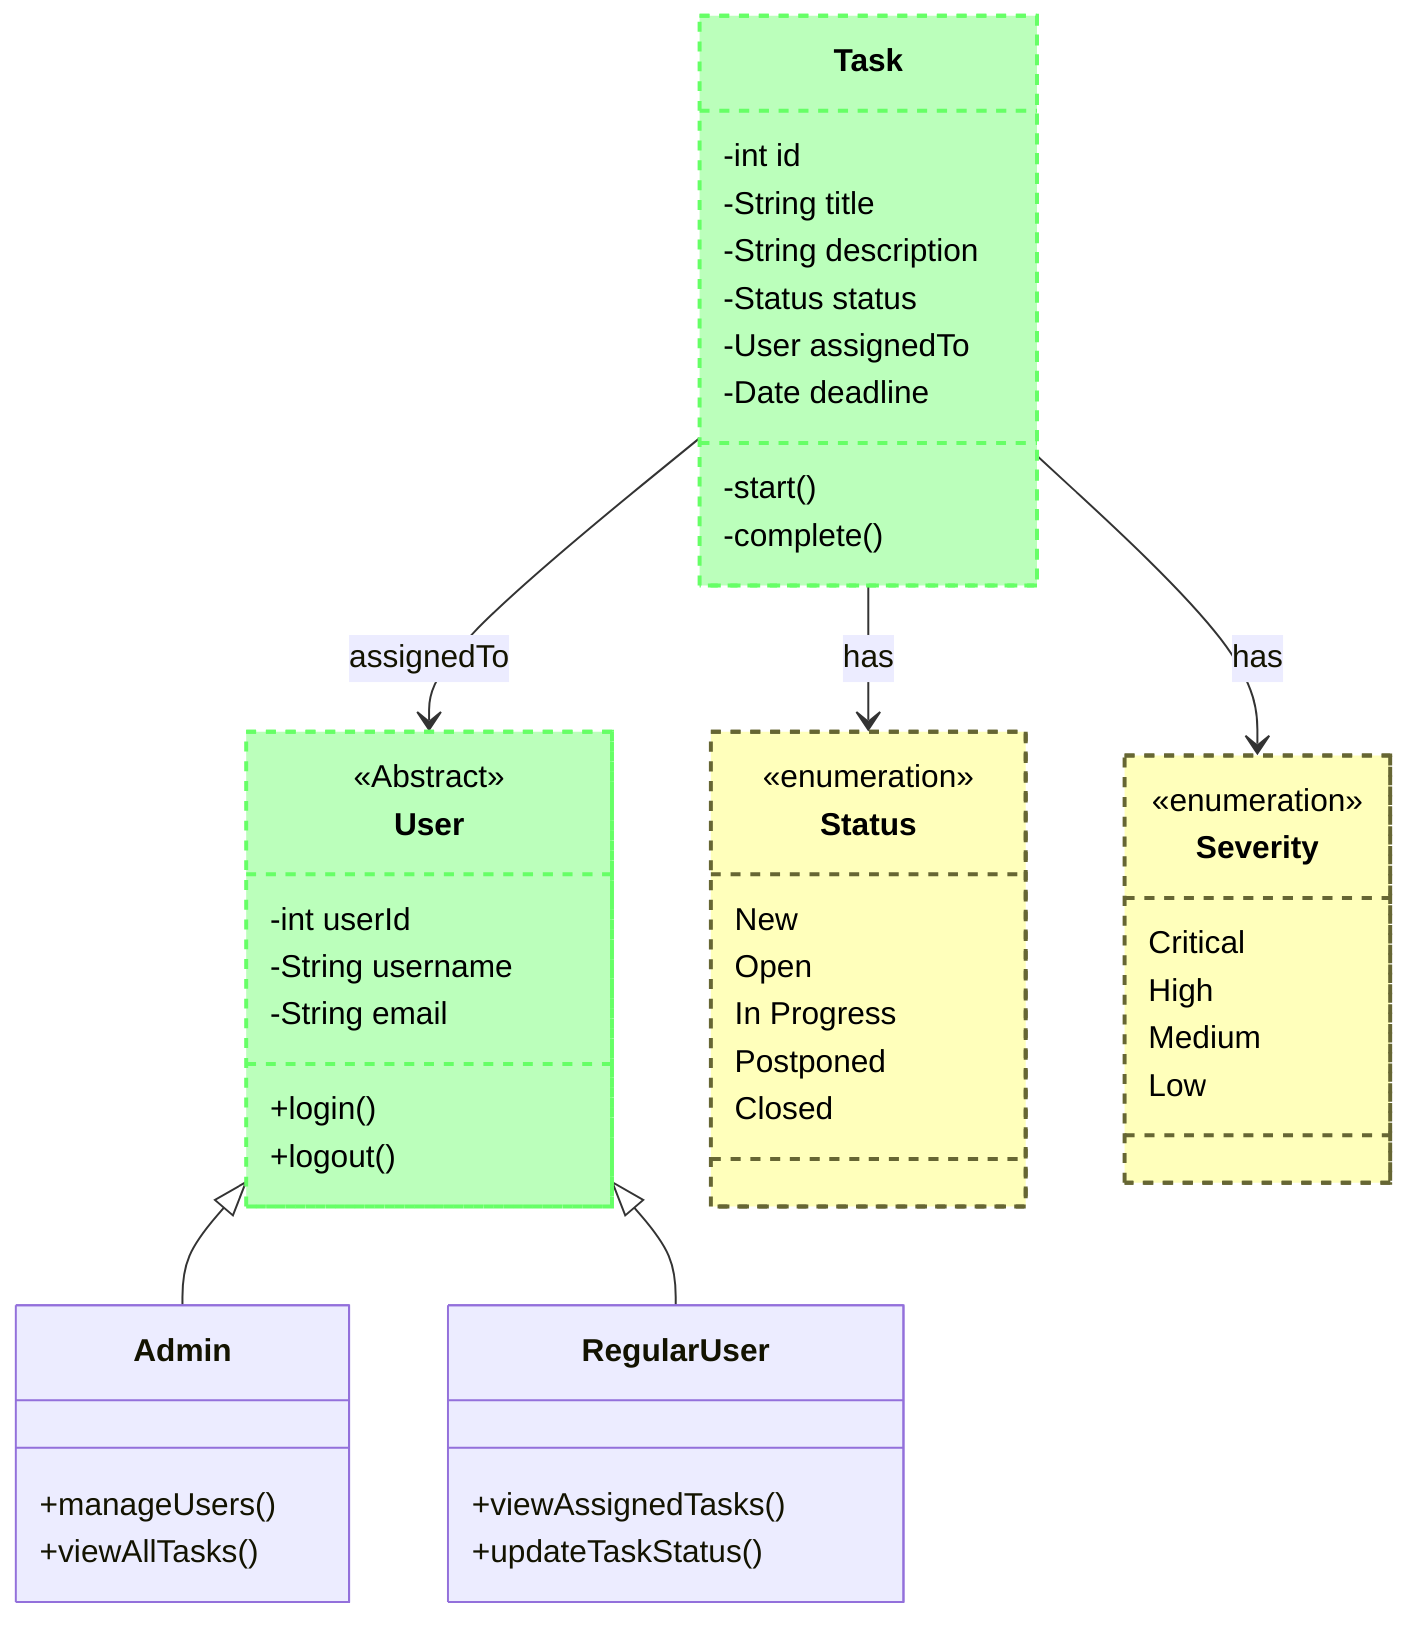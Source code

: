 classDiagram
    class Task {
        -int id
        -String title
        -String description
        -Status status
        -User assignedTo
        -Date deadline
        -start()
        -complete()
    }

    class User {
        -int userId
        -String username
        -String email
        +login()
        +logout()
    }

    class Admin {
        +manageUsers()
        +viewAllTasks()
    }

    class RegularUser {
        +viewAssignedTasks()
        +updateTaskStatus()
    }

    class Status {
        New
        Open
        In Progress
        Postponed
        Closed
    }
    class Severity {
        Critical
        High
        Medium
        Low
    }

    <<Abstract>> User
    <<enumeration>> Status
    <<enumeration>> Severity
    Task --> User: assignedTo
    Task --> Status: has
    Task --> Severity: has
    User <|-- Admin
    User <|-- RegularUser
    style Task fill: #bfb, stroke: #6f6, stroke-width: 2px, color: #000, stroke-dasharray: 5 5
    style User fill: #bfb, stroke: #6f6, stroke-width: 2px, color: #000, stroke-dasharray: 5 5
    style Status fill: #ffb, stroke: #663, stroke-width: 2px, color: #000, stroke-dasharray: 5 5
    style Severity fill: #ffb, stroke: #663, stroke-width: 2px, color: #000, stroke-dasharray: 5 5

    class Admin:::Ash
    class RegularUser:::Ash